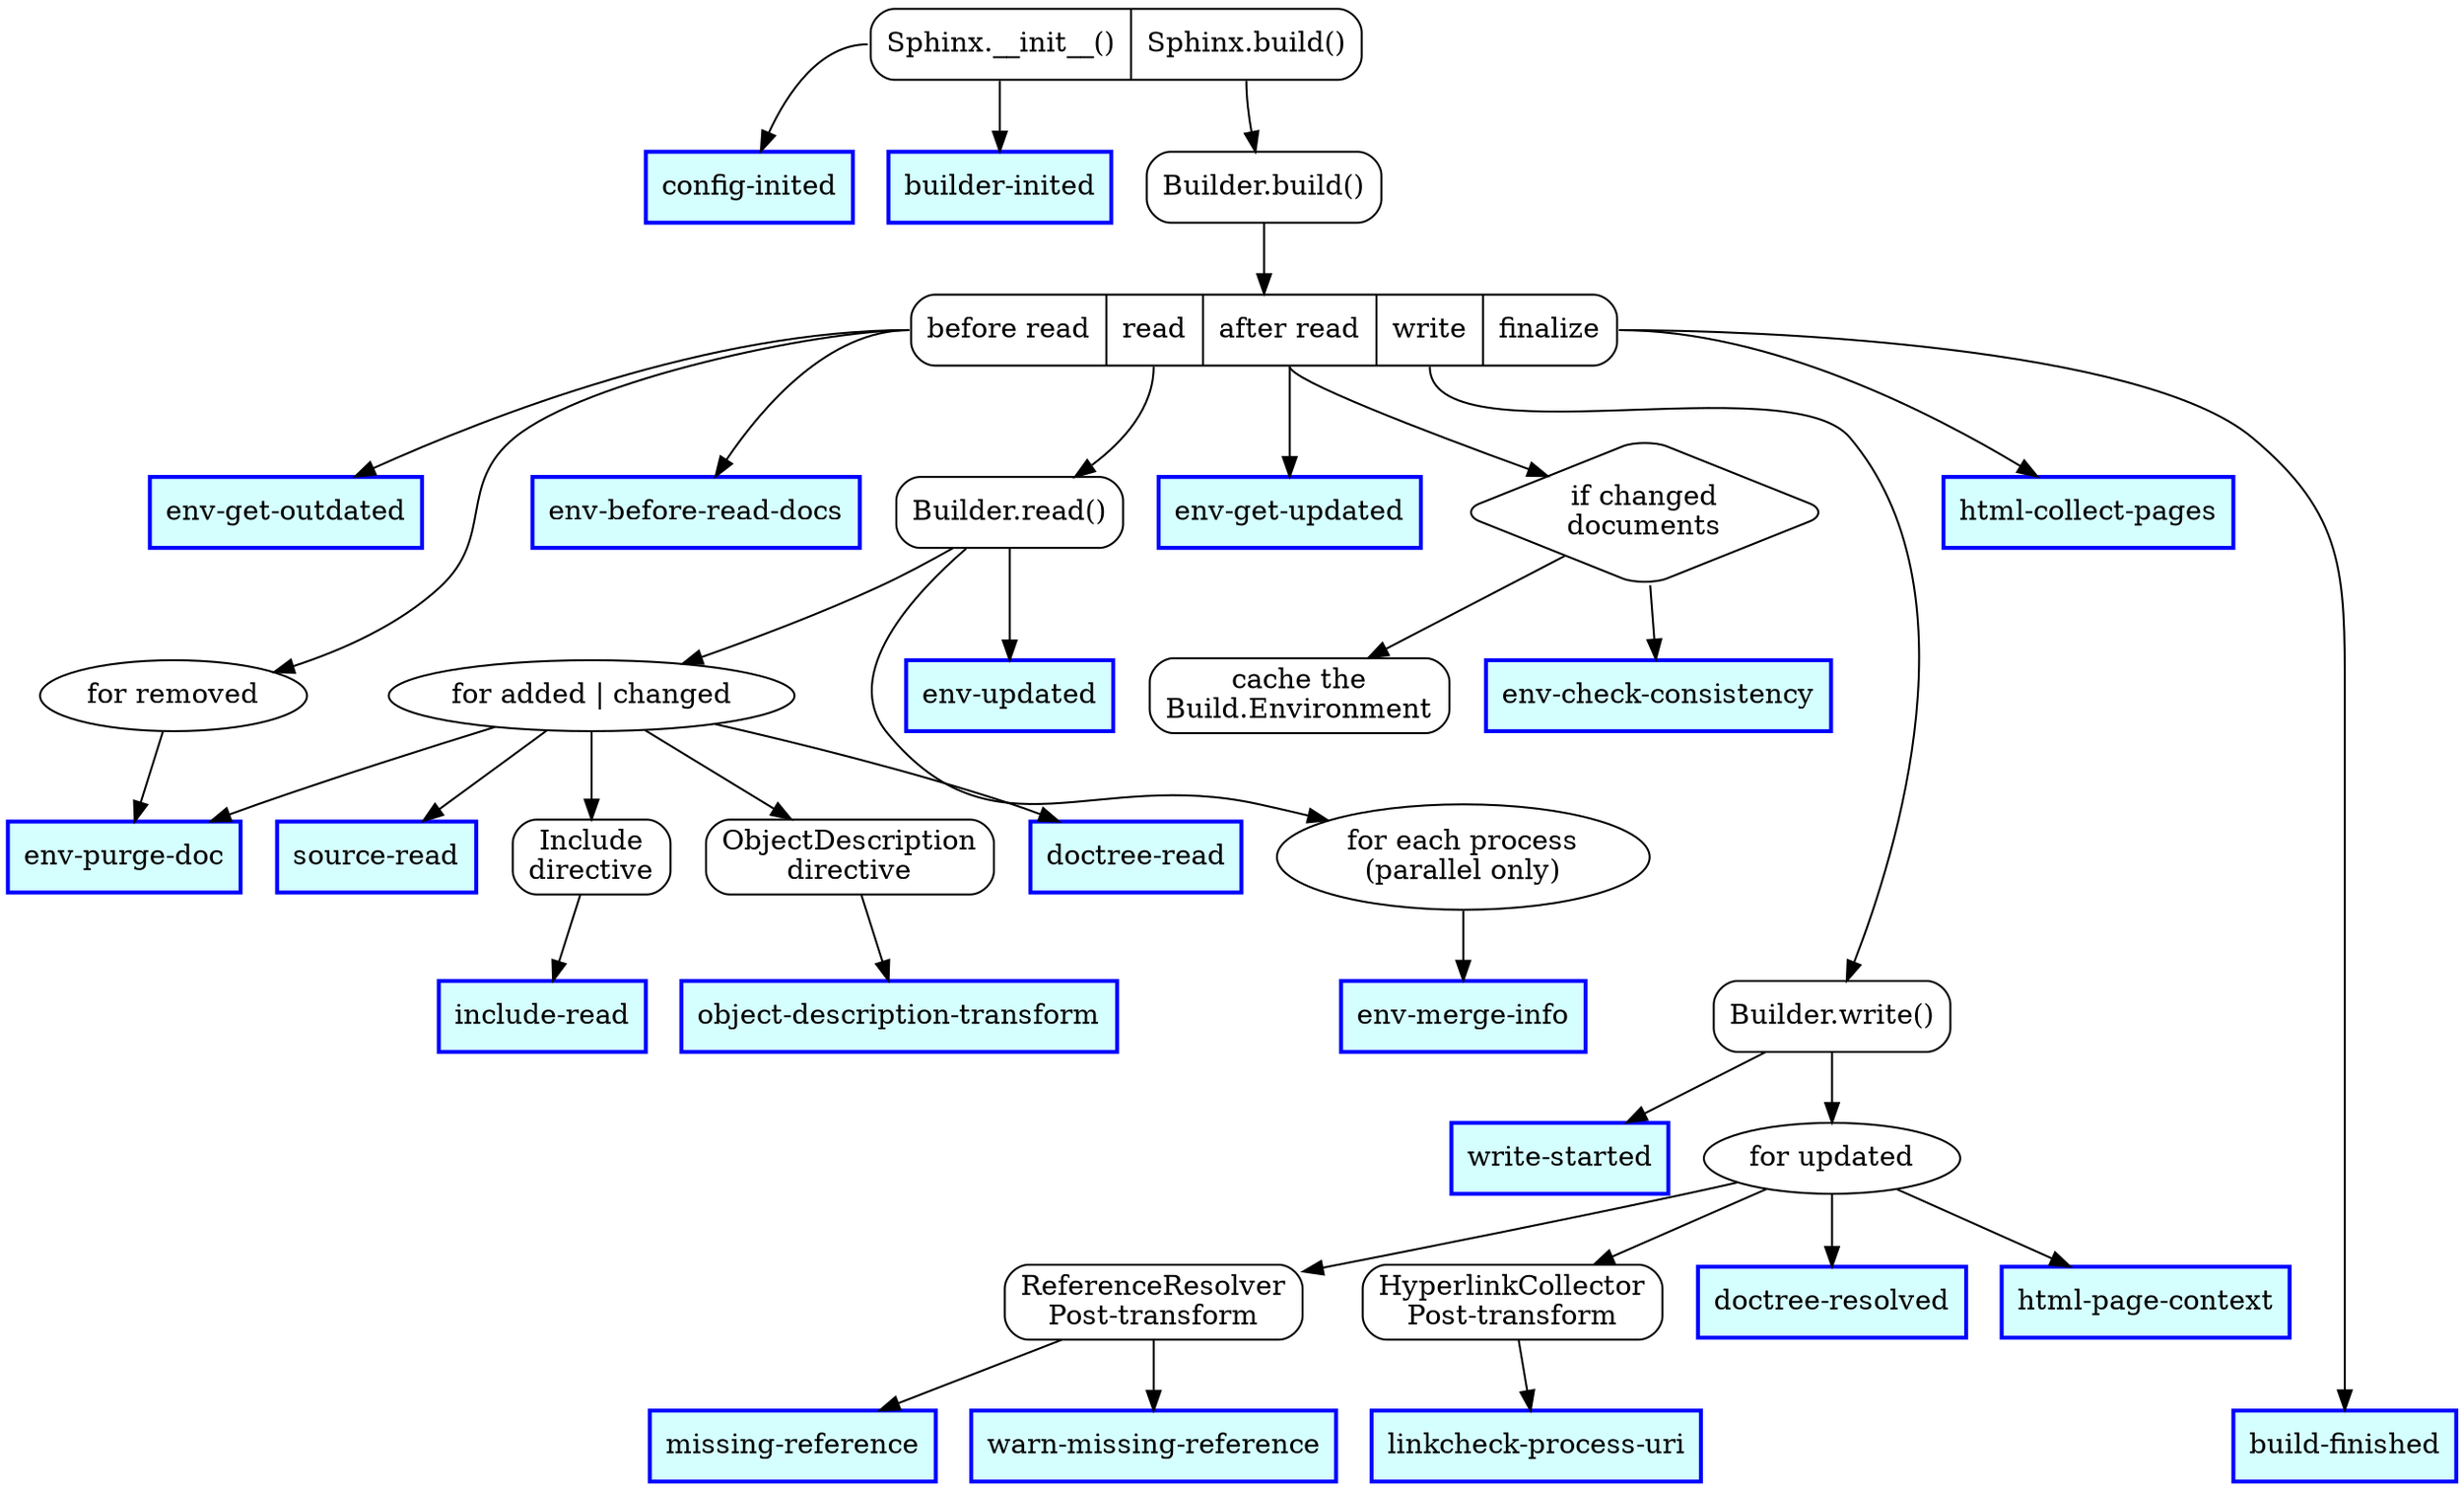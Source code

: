 // A flow graph of the Sphinx build process, highlighting event callbacks

digraph events {
    graph [
        rankdir=TB
    ];
    node [
        shape=rect
        style=rounded
    ];
    "Sphinx" [
        shape=record
        label = "<init> Sphinx.__init__() | <build> Sphinx.build()"
    ];

    // During initialization
    "config-inited"[style=filled fillcolor="#D5FFFF" color=blue penwidth=2];
    "Sphinx":init -> "config-inited";
    "builder-inited"[style=filled fillcolor="#D5FFFF" color=blue penwidth=2];
    "Sphinx":init -> "builder-inited";

    // During build
    "Builder" [label = "Builder.build()"]
    "Sphinx":build -> "Builder";
    "Builder.build" [
        shape=record
        label = "
            <before_read> before read |
            <read> read |
            <after_read> after read |
            <write> write |
            <finalize> finalize"
    ];
    "Builder" -> "Builder.build";

    "env-get-outdated"[style=filled fillcolor="#D5FFFF" color=blue penwidth=2];
    "Builder.build":before_read -> "env-get-outdated";
    remove_each_doc [shape="ellipse", label="for removed"];
    "Builder.build":before_read -> "remove_each_doc";
    "env-purge-doc"[style=filled fillcolor="#D5FFFF" color=blue penwidth=2];
    "remove_each_doc" -> "env-purge-doc";
    "env-before-read-docs"[style=filled fillcolor="#D5FFFF" color=blue penwidth=2];
    "Builder.build":before_read -> "env-before-read-docs";

    // during read phase
    "Builder.read" [label = "Builder.read()"]
    "Builder.build":read -> "Builder.read";
    read_each_doc [shape="ellipse", label="for added | changed"];
    "Builder.read" -> "read_each_doc";
    merge_each_process [
    shape="ellipse", label="for each process\n(parallel only)"
    ];
    "Builder.read" -> merge_each_process;
    "env-updated"[style=filled fillcolor="#D5FFFF" color=blue penwidth=2];
    "Builder.read" -> "env-updated"

    // during read phase, for each document/process
    "env-purge-doc"[style=filled fillcolor="#D5FFFF" color=blue penwidth=2];
    "read_each_doc" -> "env-purge-doc";
    "source-read"[style=filled fillcolor="#D5FFFF" color=blue penwidth=2];
    "read_each_doc" -> "source-read";
    "Include" [label="Include\ndirective"]
    "read_each_doc" -> "Include";
    "include-read"[style=filled fillcolor="#D5FFFF" color=blue penwidth=2];
    "Include" -> "include-read";
    "ObjectDescription" [label="ObjectDescription\ndirective"]
    "read_each_doc" -> "ObjectDescription";
    "object-description-transform"[style=filled fillcolor="#D5FFFF" color=blue penwidth=2];
    "ObjectDescription" -> "object-description-transform";
    "doctree-read"[style=filled fillcolor="#D5FFFF" color=blue penwidth=2];
    "read_each_doc" -> "doctree-read";
    "env-merge-info"[style=filled fillcolor="#D5FFFF" color=blue penwidth=2];
    "merge_each_process" -> "env-merge-info";

    // after read phase
    "env-get-updated"[style=filled fillcolor="#D5FFFF" color=blue penwidth=2];
    "Builder.build":after_read -> "env-get-updated";
    if_read_changes [shape="diamond", label="if changed\ndocuments"];
    "Builder.build":after_read -> if_read_changes;
    if_read_changes -> "cache the\nBuild.Environment";
    "env-check-consistency"[style=filled fillcolor="#D5FFFF" color=blue penwidth=2];
    if_read_changes -> "env-check-consistency";

    // during write phase
    "write-started"[style=filled fillcolor="#D5FFFF" color=blue penwidth=2];
    "Builder.write" [label = "Builder.write()"]
    "Builder.build":write -> "Builder.write";
    "Builder.write" -> "write-started";
    write_each_doc [shape="ellipse", label="for updated"];
    "Builder.write" -> write_each_doc;
    "ReferenceResolver" [
    label="ReferenceResolver\nPost-transform"
    ]
    write_each_doc -> "ReferenceResolver";
    "missing-reference"[style=filled fillcolor="#D5FFFF" color=blue penwidth=2];
    ReferenceResolver -> "missing-reference";
    "warn-missing-reference"[style=filled fillcolor="#D5FFFF" color=blue penwidth=2];
    ReferenceResolver -> "warn-missing-reference";
    "HyperlinkCollector" [
    label="HyperlinkCollector\nPost-transform"
    ]
    write_each_doc -> "HyperlinkCollector";
    "linkcheck-process-uri"[style=filled fillcolor="#D5FFFF" color=blue penwidth=2];
    HyperlinkCollector -> "linkcheck-process-uri";
    "doctree-resolved"[style=filled fillcolor="#D5FFFF" color=blue penwidth=2];
    write_each_doc -> "doctree-resolved";
    "html-page-context"[style=filled fillcolor="#D5FFFF" color=blue penwidth=2];
    write_each_doc -> "html-page-context";

    // html only
    "html-collect-pages"[style=filled fillcolor="#D5FFFF" color=blue penwidth=2];
    "Builder.build":finalize -> "html-collect-pages";

    // finalize build
    "build-finished"[style=filled fillcolor="#D5FFFF" color=blue penwidth=2];
    "Builder.build":finalize -> "build-finished";

    // constrain layout ordering
    {rank=same "config-inited" "builder-inited"};
    {rank=same; "env-get-outdated" "env-before-read-docs" "env-get-updated"};
    {rank=same; "env-purge-doc" "source-read" "doctree-read", "merge_each_process"};
    {rank=same; "env-updated" "env-check-consistency"};
    {rank=same; "env-merge-info" "Builder.write"};
    {rank=max; "build-finished"};
}
